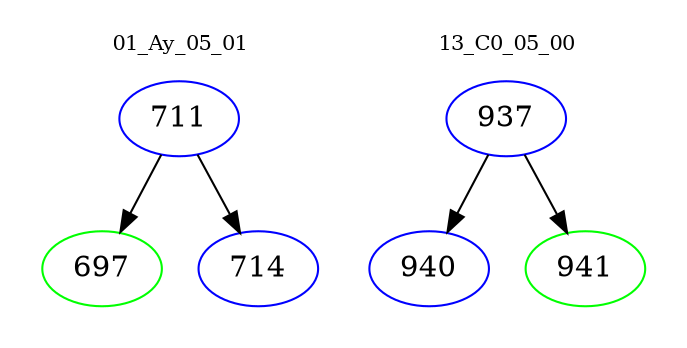 digraph{
subgraph cluster_0 {
color = white
label = "01_Ay_05_01";
fontsize=10;
T0_711 [label="711", color="blue"]
T0_711 -> T0_697 [color="black"]
T0_697 [label="697", color="green"]
T0_711 -> T0_714 [color="black"]
T0_714 [label="714", color="blue"]
}
subgraph cluster_1 {
color = white
label = "13_C0_05_00";
fontsize=10;
T1_937 [label="937", color="blue"]
T1_937 -> T1_940 [color="black"]
T1_940 [label="940", color="blue"]
T1_937 -> T1_941 [color="black"]
T1_941 [label="941", color="green"]
}
}
